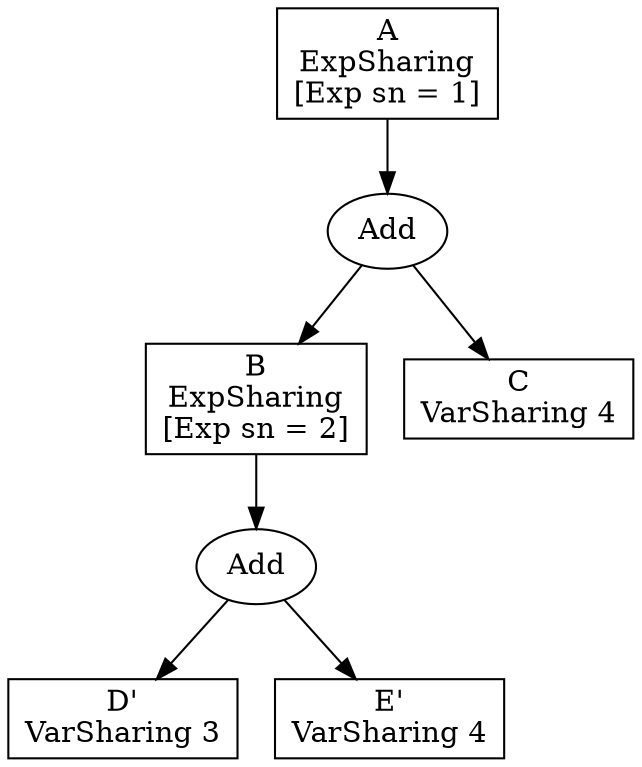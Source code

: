 digraph G { 
size = "7.5,10.5"
node_21_00 [shape=box, label="A\nExpSharing\n[Exp sn = 1]"];
node_23_00 [shape=box, label="B\nExpSharing\n[Exp sn = 2]"];
node_26_00 [shape=box, label="D'\nVarSharing 3"];
node_27_00 [shape=box, label="E'\nVarSharing 4"];


node_24_00 [shape=box, label="C\nVarSharing 4"];
node_22_00 [shape=ellipse, label="Add"];
node_25_00 [shape=ellipse, label="Add"];


node_21_00 -> node_22_00 ;
node_23_00 -> node_25_00 ;


node_22_00 -> node_24_00 ;
node_22_00 -> node_23_00 ;
node_25_00 -> node_27_00 ;
node_25_00 -> node_26_00 ;


}
